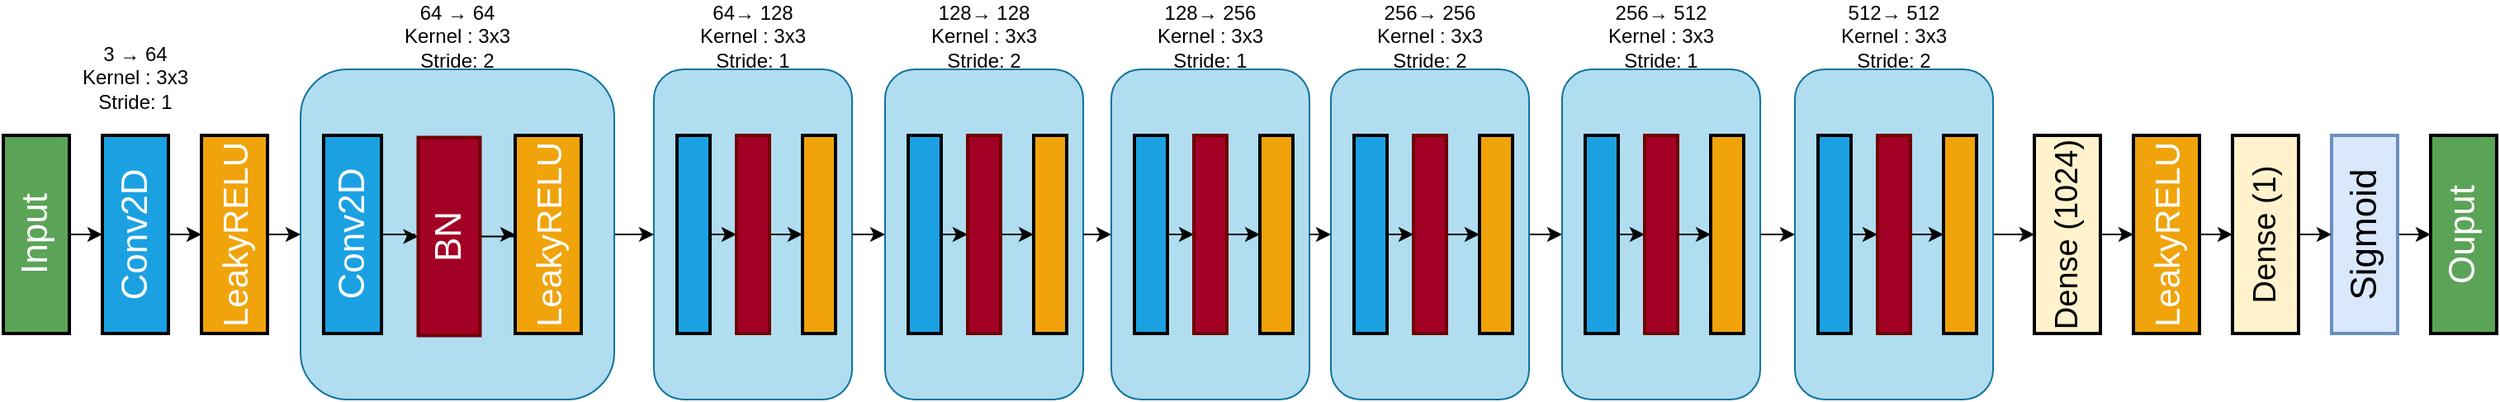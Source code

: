 <mxfile version="27.0.6">
  <diagram name="Page-1" id="ldX45UWWgHhQOTZwwglj">
    <mxGraphModel dx="1728" dy="956" grid="1" gridSize="10" guides="1" tooltips="1" connect="1" arrows="1" fold="1" page="1" pageScale="1" pageWidth="827" pageHeight="1169" math="0" shadow="0">
      <root>
        <mxCell id="0" />
        <mxCell id="1" parent="0" />
        <mxCell id="CX8VXaGz0tjRuIeD6k8V-15" style="edgeStyle=orthogonalEdgeStyle;rounded=0;orthogonalLoop=1;jettySize=auto;html=1;entryX=0.5;entryY=0;entryDx=0;entryDy=0;" edge="1" parent="1" source="7jAFLYlnToqP1OYzs7xx-1" target="7jAFLYlnToqP1OYzs7xx-2">
          <mxGeometry relative="1" as="geometry" />
        </mxCell>
        <mxCell id="7jAFLYlnToqP1OYzs7xx-1" value="&lt;font style=&quot;font-size: 22px; color: light-dark(rgb(255, 255, 255), rgb(237, 237, 237));&quot;&gt;Input&lt;/font&gt;" style="rounded=0;whiteSpace=wrap;html=1;rotation=-90;fillColor=light-dark(#5ba457, #1f2f1e);strokeColor=light-dark(#000000, #446e2c);horizontal=0;textDirection=vertical-rl;strokeWidth=2;" parent="1" vertex="1">
          <mxGeometry x="-20" y="190" width="120" height="40" as="geometry" />
        </mxCell>
        <mxCell id="CX8VXaGz0tjRuIeD6k8V-16" style="edgeStyle=orthogonalEdgeStyle;rounded=0;orthogonalLoop=1;jettySize=auto;html=1;entryX=0.5;entryY=0;entryDx=0;entryDy=0;" edge="1" parent="1" source="7jAFLYlnToqP1OYzs7xx-2" target="7jAFLYlnToqP1OYzs7xx-3">
          <mxGeometry relative="1" as="geometry" />
        </mxCell>
        <mxCell id="7jAFLYlnToqP1OYzs7xx-2" value="&lt;font style=&quot;font-size: 22px;&quot;&gt;Conv2D&lt;/font&gt;" style="rounded=0;whiteSpace=wrap;html=1;rotation=-90;fillColor=#1ba1e2;fontColor=#ffffff;strokeColor=light-dark(#000000, #51afe7);strokeWidth=2;" parent="1" vertex="1">
          <mxGeometry x="40" y="190" width="120" height="40" as="geometry" />
        </mxCell>
        <mxCell id="CX8VXaGz0tjRuIeD6k8V-67" style="edgeStyle=orthogonalEdgeStyle;rounded=0;orthogonalLoop=1;jettySize=auto;html=1;entryX=0;entryY=0.5;entryDx=0;entryDy=0;" edge="1" parent="1" source="7jAFLYlnToqP1OYzs7xx-3" target="CX8VXaGz0tjRuIeD6k8V-1">
          <mxGeometry relative="1" as="geometry" />
        </mxCell>
        <mxCell id="7jAFLYlnToqP1OYzs7xx-3" value="&lt;font style=&quot;font-size: 21px;&quot;&gt;&lt;span style=&quot;color: light-dark(rgb(255, 255, 255), rgb(237, 237, 237));&quot;&gt;LeakyRELU&lt;/span&gt;&lt;/font&gt;" style="rounded=0;whiteSpace=wrap;html=1;rotation=-90;fillColor=#f0a30a;strokeColor=light-dark(#000000, #51afe7);fontColor=#000000;strokeWidth=2;" parent="1" vertex="1">
          <mxGeometry x="100" y="190" width="120" height="40" as="geometry" />
        </mxCell>
        <mxCell id="CX8VXaGz0tjRuIeD6k8V-62" style="edgeStyle=orthogonalEdgeStyle;rounded=0;orthogonalLoop=1;jettySize=auto;html=1;" edge="1" parent="1" source="7jAFLYlnToqP1OYzs7xx-6" target="7jAFLYlnToqP1OYzs7xx-8">
          <mxGeometry relative="1" as="geometry" />
        </mxCell>
        <mxCell id="7jAFLYlnToqP1OYzs7xx-6" value="&lt;font style=&quot;font-size: 22px;&quot;&gt;Sigmoid&lt;/font&gt;" style="rounded=0;whiteSpace=wrap;html=1;rotation=-90;fillColor=#dae8fc;strokeColor=#6c8ebf;strokeWidth=2;" parent="1" vertex="1">
          <mxGeometry x="1390" y="190" width="120" height="40" as="geometry" />
        </mxCell>
        <mxCell id="7jAFLYlnToqP1OYzs7xx-8" value="&lt;div&gt;&lt;font style=&quot;font-size: 22px; color: rgb(255, 255, 255);&quot;&gt;Ouput&lt;/font&gt;&lt;/div&gt;" style="rounded=0;whiteSpace=wrap;html=1;rotation=-90;fillColor=light-dark(#5ba457, #1f2f1e);strokeColor=light-dark(#000000, #446e2c);horizontal=0;textDirection=vertical-rl;strokeWidth=2;" parent="1" vertex="1">
          <mxGeometry x="1450" y="190" width="120" height="40" as="geometry" />
        </mxCell>
        <mxCell id="7jAFLYlnToqP1OYzs7xx-16" value="&lt;div&gt;3 → 64 Kernel : 3x3&lt;/div&gt;&lt;div&gt;Stride: 1&lt;/div&gt;" style="text;html=1;align=center;verticalAlign=middle;whiteSpace=wrap;rounded=0;" parent="1" vertex="1">
          <mxGeometry x="62" y="100" width="76" height="30" as="geometry" />
        </mxCell>
        <mxCell id="CX8VXaGz0tjRuIeD6k8V-61" value="" style="endArrow=classic;html=1;rounded=0;exitX=1;exitY=0.5;exitDx=0;exitDy=0;entryX=0.5;entryY=0;entryDx=0;entryDy=0;" edge="1" parent="1" source="CX8VXaGz0tjRuIeD6k8V-122">
          <mxGeometry width="50" height="50" relative="1" as="geometry">
            <mxPoint x="1210" y="210" as="sourcePoint" />
            <mxPoint x="1250" y="210" as="targetPoint" />
          </mxGeometry>
        </mxCell>
        <mxCell id="CX8VXaGz0tjRuIeD6k8V-75" value="&lt;div&gt;64→ 128 Kernel : 3x3&lt;/div&gt;&lt;div&gt;Stride: 1&lt;/div&gt;" style="text;html=1;align=center;verticalAlign=middle;whiteSpace=wrap;rounded=0;" vertex="1" parent="1">
          <mxGeometry x="436" y="80" width="76" height="20" as="geometry" />
        </mxCell>
        <mxCell id="CX8VXaGz0tjRuIeD6k8V-20" value="&lt;div&gt;64 → 64 Kernel : 3x3&lt;/div&gt;&lt;div&gt;Stride: 2&lt;/div&gt;" style="text;html=1;align=center;verticalAlign=middle;whiteSpace=wrap;rounded=0;" vertex="1" parent="1">
          <mxGeometry x="257" y="80" width="76" height="20" as="geometry" />
        </mxCell>
        <mxCell id="CX8VXaGz0tjRuIeD6k8V-92" value="" style="group" vertex="1" connectable="0" parent="1">
          <mxGeometry x="414" y="110" width="120" height="200" as="geometry" />
        </mxCell>
        <mxCell id="CX8VXaGz0tjRuIeD6k8V-69" value="" style="rounded=1;whiteSpace=wrap;html=1;fillColor=#b1ddf0;strokeColor=#10739e;" vertex="1" parent="CX8VXaGz0tjRuIeD6k8V-92">
          <mxGeometry width="120" height="200" as="geometry" />
        </mxCell>
        <mxCell id="CX8VXaGz0tjRuIeD6k8V-70" style="edgeStyle=orthogonalEdgeStyle;rounded=0;orthogonalLoop=1;jettySize=auto;html=1;" edge="1" parent="CX8VXaGz0tjRuIeD6k8V-92" source="CX8VXaGz0tjRuIeD6k8V-71" target="CX8VXaGz0tjRuIeD6k8V-73">
          <mxGeometry relative="1" as="geometry" />
        </mxCell>
        <mxCell id="CX8VXaGz0tjRuIeD6k8V-71" value="" style="rounded=0;whiteSpace=wrap;html=1;rotation=-90;fillColor=#1ba1e2;fontColor=#ffffff;strokeColor=light-dark(#000000, #51afe7);strokeWidth=2;" vertex="1" parent="CX8VXaGz0tjRuIeD6k8V-92">
          <mxGeometry x="-36" y="90" width="120" height="20" as="geometry" />
        </mxCell>
        <mxCell id="CX8VXaGz0tjRuIeD6k8V-72" style="edgeStyle=orthogonalEdgeStyle;rounded=0;orthogonalLoop=1;jettySize=auto;html=1;" edge="1" parent="CX8VXaGz0tjRuIeD6k8V-92" source="CX8VXaGz0tjRuIeD6k8V-73" target="CX8VXaGz0tjRuIeD6k8V-74">
          <mxGeometry relative="1" as="geometry" />
        </mxCell>
        <mxCell id="CX8VXaGz0tjRuIeD6k8V-73" value="" style="rounded=0;whiteSpace=wrap;html=1;rotation=-90;fillColor=#a20025;strokeColor=#6F0000;strokeWidth=2;fontColor=#ffffff;" vertex="1" parent="CX8VXaGz0tjRuIeD6k8V-92">
          <mxGeometry y="90" width="120" height="20" as="geometry" />
        </mxCell>
        <mxCell id="CX8VXaGz0tjRuIeD6k8V-74" value="" style="rounded=0;whiteSpace=wrap;html=1;rotation=-90;fillColor=#f0a30a;strokeColor=light-dark(#000000, #51afe7);fontColor=#000000;strokeWidth=2;" vertex="1" parent="CX8VXaGz0tjRuIeD6k8V-92">
          <mxGeometry x="40" y="90" width="120" height="20" as="geometry" />
        </mxCell>
        <mxCell id="CX8VXaGz0tjRuIeD6k8V-93" value="" style="group" vertex="1" connectable="0" parent="1">
          <mxGeometry x="554" y="110" width="120" height="200" as="geometry" />
        </mxCell>
        <mxCell id="CX8VXaGz0tjRuIeD6k8V-94" value="" style="rounded=1;whiteSpace=wrap;html=1;fillColor=#b1ddf0;strokeColor=#10739e;" vertex="1" parent="CX8VXaGz0tjRuIeD6k8V-93">
          <mxGeometry width="120" height="200" as="geometry" />
        </mxCell>
        <mxCell id="CX8VXaGz0tjRuIeD6k8V-95" style="edgeStyle=orthogonalEdgeStyle;rounded=0;orthogonalLoop=1;jettySize=auto;html=1;" edge="1" parent="CX8VXaGz0tjRuIeD6k8V-93" source="CX8VXaGz0tjRuIeD6k8V-96" target="CX8VXaGz0tjRuIeD6k8V-98">
          <mxGeometry relative="1" as="geometry" />
        </mxCell>
        <mxCell id="CX8VXaGz0tjRuIeD6k8V-96" value="" style="rounded=0;whiteSpace=wrap;html=1;rotation=-90;fillColor=#1ba1e2;fontColor=#ffffff;strokeColor=light-dark(#000000, #51afe7);strokeWidth=2;" vertex="1" parent="CX8VXaGz0tjRuIeD6k8V-93">
          <mxGeometry x="-36" y="90" width="120" height="20" as="geometry" />
        </mxCell>
        <mxCell id="CX8VXaGz0tjRuIeD6k8V-97" style="edgeStyle=orthogonalEdgeStyle;rounded=0;orthogonalLoop=1;jettySize=auto;html=1;" edge="1" parent="CX8VXaGz0tjRuIeD6k8V-93" source="CX8VXaGz0tjRuIeD6k8V-98" target="CX8VXaGz0tjRuIeD6k8V-99">
          <mxGeometry relative="1" as="geometry" />
        </mxCell>
        <mxCell id="CX8VXaGz0tjRuIeD6k8V-98" value="" style="rounded=0;whiteSpace=wrap;html=1;rotation=-90;fillColor=#a20025;strokeColor=#6F0000;strokeWidth=2;fontColor=#ffffff;" vertex="1" parent="CX8VXaGz0tjRuIeD6k8V-93">
          <mxGeometry y="90" width="120" height="20" as="geometry" />
        </mxCell>
        <mxCell id="CX8VXaGz0tjRuIeD6k8V-99" value="" style="rounded=0;whiteSpace=wrap;html=1;rotation=-90;fillColor=#f0a30a;strokeColor=light-dark(#000000, #51afe7);fontColor=#000000;strokeWidth=2;" vertex="1" parent="CX8VXaGz0tjRuIeD6k8V-93">
          <mxGeometry x="40" y="90" width="120" height="20" as="geometry" />
        </mxCell>
        <mxCell id="CX8VXaGz0tjRuIeD6k8V-100" value="" style="group" vertex="1" connectable="0" parent="1">
          <mxGeometry x="691" y="110" width="120" height="200" as="geometry" />
        </mxCell>
        <mxCell id="CX8VXaGz0tjRuIeD6k8V-101" value="" style="rounded=1;whiteSpace=wrap;html=1;fillColor=#b1ddf0;strokeColor=#10739e;" vertex="1" parent="CX8VXaGz0tjRuIeD6k8V-100">
          <mxGeometry width="120" height="200" as="geometry" />
        </mxCell>
        <mxCell id="CX8VXaGz0tjRuIeD6k8V-102" style="edgeStyle=orthogonalEdgeStyle;rounded=0;orthogonalLoop=1;jettySize=auto;html=1;" edge="1" parent="CX8VXaGz0tjRuIeD6k8V-100" source="CX8VXaGz0tjRuIeD6k8V-103" target="CX8VXaGz0tjRuIeD6k8V-105">
          <mxGeometry relative="1" as="geometry" />
        </mxCell>
        <mxCell id="CX8VXaGz0tjRuIeD6k8V-103" value="" style="rounded=0;whiteSpace=wrap;html=1;rotation=-90;fillColor=#1ba1e2;fontColor=#ffffff;strokeColor=light-dark(#000000, #51afe7);strokeWidth=2;" vertex="1" parent="CX8VXaGz0tjRuIeD6k8V-100">
          <mxGeometry x="-36" y="90" width="120" height="20" as="geometry" />
        </mxCell>
        <mxCell id="CX8VXaGz0tjRuIeD6k8V-104" style="edgeStyle=orthogonalEdgeStyle;rounded=0;orthogonalLoop=1;jettySize=auto;html=1;" edge="1" parent="CX8VXaGz0tjRuIeD6k8V-100" source="CX8VXaGz0tjRuIeD6k8V-105" target="CX8VXaGz0tjRuIeD6k8V-106">
          <mxGeometry relative="1" as="geometry" />
        </mxCell>
        <mxCell id="CX8VXaGz0tjRuIeD6k8V-105" value="" style="rounded=0;whiteSpace=wrap;html=1;rotation=-90;fillColor=#a20025;strokeColor=#6F0000;strokeWidth=2;fontColor=#ffffff;" vertex="1" parent="CX8VXaGz0tjRuIeD6k8V-100">
          <mxGeometry y="90" width="120" height="20" as="geometry" />
        </mxCell>
        <mxCell id="CX8VXaGz0tjRuIeD6k8V-106" value="" style="rounded=0;whiteSpace=wrap;html=1;rotation=-90;fillColor=#f0a30a;strokeColor=light-dark(#000000, #51afe7);fontColor=#000000;strokeWidth=2;" vertex="1" parent="CX8VXaGz0tjRuIeD6k8V-100">
          <mxGeometry x="40" y="90" width="120" height="20" as="geometry" />
        </mxCell>
        <mxCell id="CX8VXaGz0tjRuIeD6k8V-107" value="" style="group" vertex="1" connectable="0" parent="1">
          <mxGeometry x="824" y="110" width="120" height="200" as="geometry" />
        </mxCell>
        <mxCell id="CX8VXaGz0tjRuIeD6k8V-137" style="edgeStyle=orthogonalEdgeStyle;rounded=0;orthogonalLoop=1;jettySize=auto;html=1;exitX=1;exitY=0.5;exitDx=0;exitDy=0;" edge="1" parent="CX8VXaGz0tjRuIeD6k8V-107" source="CX8VXaGz0tjRuIeD6k8V-108">
          <mxGeometry relative="1" as="geometry">
            <mxPoint x="140.0" y="99.882" as="targetPoint" />
          </mxGeometry>
        </mxCell>
        <mxCell id="CX8VXaGz0tjRuIeD6k8V-108" value="" style="rounded=1;whiteSpace=wrap;html=1;fillColor=#b1ddf0;strokeColor=#10739e;" vertex="1" parent="CX8VXaGz0tjRuIeD6k8V-107">
          <mxGeometry width="120" height="200" as="geometry" />
        </mxCell>
        <mxCell id="CX8VXaGz0tjRuIeD6k8V-109" style="edgeStyle=orthogonalEdgeStyle;rounded=0;orthogonalLoop=1;jettySize=auto;html=1;" edge="1" parent="CX8VXaGz0tjRuIeD6k8V-107" source="CX8VXaGz0tjRuIeD6k8V-110" target="CX8VXaGz0tjRuIeD6k8V-112">
          <mxGeometry relative="1" as="geometry" />
        </mxCell>
        <mxCell id="CX8VXaGz0tjRuIeD6k8V-110" value="" style="rounded=0;whiteSpace=wrap;html=1;rotation=-90;fillColor=#1ba1e2;fontColor=#ffffff;strokeColor=light-dark(#000000, #51afe7);strokeWidth=2;" vertex="1" parent="CX8VXaGz0tjRuIeD6k8V-107">
          <mxGeometry x="-36" y="90" width="120" height="20" as="geometry" />
        </mxCell>
        <mxCell id="CX8VXaGz0tjRuIeD6k8V-111" style="edgeStyle=orthogonalEdgeStyle;rounded=0;orthogonalLoop=1;jettySize=auto;html=1;" edge="1" parent="CX8VXaGz0tjRuIeD6k8V-107" source="CX8VXaGz0tjRuIeD6k8V-112" target="CX8VXaGz0tjRuIeD6k8V-113">
          <mxGeometry relative="1" as="geometry" />
        </mxCell>
        <mxCell id="CX8VXaGz0tjRuIeD6k8V-112" value="" style="rounded=0;whiteSpace=wrap;html=1;rotation=-90;fillColor=#a20025;strokeColor=#6F0000;strokeWidth=2;fontColor=#ffffff;" vertex="1" parent="CX8VXaGz0tjRuIeD6k8V-107">
          <mxGeometry y="90" width="120" height="20" as="geometry" />
        </mxCell>
        <mxCell id="CX8VXaGz0tjRuIeD6k8V-113" value="" style="rounded=0;whiteSpace=wrap;html=1;rotation=-90;fillColor=#f0a30a;strokeColor=light-dark(#000000, #51afe7);fontColor=#000000;strokeWidth=2;" vertex="1" parent="CX8VXaGz0tjRuIeD6k8V-107">
          <mxGeometry x="40" y="90" width="120" height="20" as="geometry" />
        </mxCell>
        <mxCell id="CX8VXaGz0tjRuIeD6k8V-114" value="" style="group" vertex="1" connectable="0" parent="1">
          <mxGeometry x="964" y="110" width="120" height="200" as="geometry" />
        </mxCell>
        <mxCell id="CX8VXaGz0tjRuIeD6k8V-115" value="" style="rounded=1;whiteSpace=wrap;html=1;fillColor=#b1ddf0;strokeColor=#10739e;" vertex="1" parent="CX8VXaGz0tjRuIeD6k8V-114">
          <mxGeometry width="120" height="200" as="geometry" />
        </mxCell>
        <mxCell id="CX8VXaGz0tjRuIeD6k8V-116" style="edgeStyle=orthogonalEdgeStyle;rounded=0;orthogonalLoop=1;jettySize=auto;html=1;" edge="1" parent="CX8VXaGz0tjRuIeD6k8V-114" source="CX8VXaGz0tjRuIeD6k8V-117" target="CX8VXaGz0tjRuIeD6k8V-119">
          <mxGeometry relative="1" as="geometry" />
        </mxCell>
        <mxCell id="CX8VXaGz0tjRuIeD6k8V-117" value="" style="rounded=0;whiteSpace=wrap;html=1;rotation=-90;fillColor=#1ba1e2;fontColor=#ffffff;strokeColor=light-dark(#000000, #51afe7);strokeWidth=2;" vertex="1" parent="CX8VXaGz0tjRuIeD6k8V-114">
          <mxGeometry x="-36" y="90" width="120" height="20" as="geometry" />
        </mxCell>
        <mxCell id="CX8VXaGz0tjRuIeD6k8V-118" style="edgeStyle=orthogonalEdgeStyle;rounded=0;orthogonalLoop=1;jettySize=auto;html=1;" edge="1" parent="CX8VXaGz0tjRuIeD6k8V-114" source="CX8VXaGz0tjRuIeD6k8V-119" target="CX8VXaGz0tjRuIeD6k8V-120">
          <mxGeometry relative="1" as="geometry" />
        </mxCell>
        <mxCell id="CX8VXaGz0tjRuIeD6k8V-119" value="" style="rounded=0;whiteSpace=wrap;html=1;rotation=-90;fillColor=#a20025;strokeColor=#6F0000;strokeWidth=2;fontColor=#ffffff;" vertex="1" parent="CX8VXaGz0tjRuIeD6k8V-114">
          <mxGeometry y="90" width="120" height="20" as="geometry" />
        </mxCell>
        <mxCell id="CX8VXaGz0tjRuIeD6k8V-120" value="" style="rounded=0;whiteSpace=wrap;html=1;rotation=-90;fillColor=#f0a30a;strokeColor=light-dark(#000000, #51afe7);fontColor=#000000;strokeWidth=2;" vertex="1" parent="CX8VXaGz0tjRuIeD6k8V-114">
          <mxGeometry x="40" y="90" width="120" height="20" as="geometry" />
        </mxCell>
        <mxCell id="CX8VXaGz0tjRuIeD6k8V-121" value="" style="group" vertex="1" connectable="0" parent="1">
          <mxGeometry x="1105" y="110" width="120" height="200" as="geometry" />
        </mxCell>
        <mxCell id="CX8VXaGz0tjRuIeD6k8V-122" value="" style="rounded=1;whiteSpace=wrap;html=1;fillColor=#b1ddf0;strokeColor=#10739e;" vertex="1" parent="CX8VXaGz0tjRuIeD6k8V-121">
          <mxGeometry width="120" height="200" as="geometry" />
        </mxCell>
        <mxCell id="CX8VXaGz0tjRuIeD6k8V-123" style="edgeStyle=orthogonalEdgeStyle;rounded=0;orthogonalLoop=1;jettySize=auto;html=1;" edge="1" parent="CX8VXaGz0tjRuIeD6k8V-121" source="CX8VXaGz0tjRuIeD6k8V-124" target="CX8VXaGz0tjRuIeD6k8V-126">
          <mxGeometry relative="1" as="geometry" />
        </mxCell>
        <mxCell id="CX8VXaGz0tjRuIeD6k8V-124" value="" style="rounded=0;whiteSpace=wrap;html=1;rotation=-90;fillColor=#1ba1e2;fontColor=#ffffff;strokeColor=light-dark(#000000, #51afe7);strokeWidth=2;" vertex="1" parent="CX8VXaGz0tjRuIeD6k8V-121">
          <mxGeometry x="-36" y="90" width="120" height="20" as="geometry" />
        </mxCell>
        <mxCell id="CX8VXaGz0tjRuIeD6k8V-125" style="edgeStyle=orthogonalEdgeStyle;rounded=0;orthogonalLoop=1;jettySize=auto;html=1;" edge="1" parent="CX8VXaGz0tjRuIeD6k8V-121" source="CX8VXaGz0tjRuIeD6k8V-126" target="CX8VXaGz0tjRuIeD6k8V-127">
          <mxGeometry relative="1" as="geometry" />
        </mxCell>
        <mxCell id="CX8VXaGz0tjRuIeD6k8V-126" value="" style="rounded=0;whiteSpace=wrap;html=1;rotation=-90;fillColor=#a20025;strokeColor=#6F0000;strokeWidth=2;fontColor=#ffffff;" vertex="1" parent="CX8VXaGz0tjRuIeD6k8V-121">
          <mxGeometry y="90" width="120" height="20" as="geometry" />
        </mxCell>
        <mxCell id="CX8VXaGz0tjRuIeD6k8V-127" value="" style="rounded=0;whiteSpace=wrap;html=1;rotation=-90;fillColor=#f0a30a;strokeColor=light-dark(#000000, #51afe7);fontColor=#000000;strokeWidth=2;" vertex="1" parent="CX8VXaGz0tjRuIeD6k8V-121">
          <mxGeometry x="40" y="90" width="120" height="20" as="geometry" />
        </mxCell>
        <mxCell id="CX8VXaGz0tjRuIeD6k8V-128" value="&lt;div&gt;128→ 128 Kernel : 3x3&lt;/div&gt;&lt;div&gt;Stride: 2&lt;/div&gt;" style="text;html=1;align=center;verticalAlign=middle;whiteSpace=wrap;rounded=0;" vertex="1" parent="1">
          <mxGeometry x="576" y="80" width="76" height="20" as="geometry" />
        </mxCell>
        <mxCell id="CX8VXaGz0tjRuIeD6k8V-129" value="&lt;div&gt;128→ 256 Kernel : 3x3&lt;/div&gt;&lt;div&gt;Stride: 1&lt;/div&gt;" style="text;html=1;align=center;verticalAlign=middle;whiteSpace=wrap;rounded=0;" vertex="1" parent="1">
          <mxGeometry x="713" y="80" width="76" height="20" as="geometry" />
        </mxCell>
        <mxCell id="CX8VXaGz0tjRuIeD6k8V-130" value="&lt;div&gt;256→ 256 Kernel : 3x3&lt;/div&gt;&lt;div&gt;Stride: 2&lt;/div&gt;" style="text;html=1;align=center;verticalAlign=middle;whiteSpace=wrap;rounded=0;" vertex="1" parent="1">
          <mxGeometry x="846" y="80" width="76" height="20" as="geometry" />
        </mxCell>
        <mxCell id="CX8VXaGz0tjRuIeD6k8V-131" value="&lt;div&gt;256→ 512 Kernel : 3x3&lt;/div&gt;&lt;div&gt;Stride: 1&lt;/div&gt;" style="text;html=1;align=center;verticalAlign=middle;whiteSpace=wrap;rounded=0;" vertex="1" parent="1">
          <mxGeometry x="986" y="80" width="76" height="20" as="geometry" />
        </mxCell>
        <mxCell id="CX8VXaGz0tjRuIeD6k8V-132" value="&lt;div&gt;512→ 512 Kernel : 3x3&lt;/div&gt;&lt;div&gt;Stride: 2&lt;/div&gt;" style="text;html=1;align=center;verticalAlign=middle;whiteSpace=wrap;rounded=0;" vertex="1" parent="1">
          <mxGeometry x="1127" y="80" width="76" height="20" as="geometry" />
        </mxCell>
        <mxCell id="CX8VXaGz0tjRuIeD6k8V-133" value="" style="endArrow=classic;html=1;rounded=0;exitX=1;exitY=0.5;exitDx=0;exitDy=0;entryX=0;entryY=0.5;entryDx=0;entryDy=0;" edge="1" parent="1" source="CX8VXaGz0tjRuIeD6k8V-1" target="CX8VXaGz0tjRuIeD6k8V-69">
          <mxGeometry width="50" height="50" relative="1" as="geometry">
            <mxPoint x="550" y="430" as="sourcePoint" />
            <mxPoint x="600" y="380" as="targetPoint" />
          </mxGeometry>
        </mxCell>
        <mxCell id="CX8VXaGz0tjRuIeD6k8V-134" style="edgeStyle=orthogonalEdgeStyle;rounded=0;orthogonalLoop=1;jettySize=auto;html=1;exitX=1;exitY=0.5;exitDx=0;exitDy=0;entryX=0;entryY=0.5;entryDx=0;entryDy=0;" edge="1" parent="1" source="CX8VXaGz0tjRuIeD6k8V-69" target="CX8VXaGz0tjRuIeD6k8V-94">
          <mxGeometry relative="1" as="geometry" />
        </mxCell>
        <mxCell id="CX8VXaGz0tjRuIeD6k8V-135" style="edgeStyle=orthogonalEdgeStyle;rounded=0;orthogonalLoop=1;jettySize=auto;html=1;exitX=1;exitY=0.5;exitDx=0;exitDy=0;entryX=0;entryY=0.5;entryDx=0;entryDy=0;" edge="1" parent="1" source="CX8VXaGz0tjRuIeD6k8V-94" target="CX8VXaGz0tjRuIeD6k8V-101">
          <mxGeometry relative="1" as="geometry" />
        </mxCell>
        <mxCell id="CX8VXaGz0tjRuIeD6k8V-136" style="edgeStyle=orthogonalEdgeStyle;rounded=0;orthogonalLoop=1;jettySize=auto;html=1;exitX=1;exitY=0.5;exitDx=0;exitDy=0;entryX=0;entryY=0.5;entryDx=0;entryDy=0;" edge="1" parent="1" source="CX8VXaGz0tjRuIeD6k8V-101" target="CX8VXaGz0tjRuIeD6k8V-108">
          <mxGeometry relative="1" as="geometry" />
        </mxCell>
        <mxCell id="CX8VXaGz0tjRuIeD6k8V-138" style="edgeStyle=orthogonalEdgeStyle;rounded=0;orthogonalLoop=1;jettySize=auto;html=1;exitX=1;exitY=0.5;exitDx=0;exitDy=0;entryX=0;entryY=0.5;entryDx=0;entryDy=0;" edge="1" parent="1" source="CX8VXaGz0tjRuIeD6k8V-115" target="CX8VXaGz0tjRuIeD6k8V-122">
          <mxGeometry relative="1" as="geometry" />
        </mxCell>
        <mxCell id="CX8VXaGz0tjRuIeD6k8V-139" value="" style="group" vertex="1" connectable="0" parent="1">
          <mxGeometry x="200" y="110" width="190" height="200" as="geometry" />
        </mxCell>
        <mxCell id="CX8VXaGz0tjRuIeD6k8V-1" value="" style="rounded=1;whiteSpace=wrap;html=1;fillColor=#b1ddf0;strokeColor=#10739e;" vertex="1" parent="CX8VXaGz0tjRuIeD6k8V-139">
          <mxGeometry width="190" height="200" as="geometry" />
        </mxCell>
        <mxCell id="CX8VXaGz0tjRuIeD6k8V-8" style="edgeStyle=orthogonalEdgeStyle;rounded=0;orthogonalLoop=1;jettySize=auto;html=1;" edge="1" parent="CX8VXaGz0tjRuIeD6k8V-139" source="7jAFLYlnToqP1OYzs7xx-4" target="CX8VXaGz0tjRuIeD6k8V-2">
          <mxGeometry relative="1" as="geometry" />
        </mxCell>
        <mxCell id="7jAFLYlnToqP1OYzs7xx-4" value="&lt;font style=&quot;font-size: 22px;&quot;&gt;Conv2D&lt;/font&gt;" style="rounded=0;whiteSpace=wrap;html=1;rotation=-90;fillColor=#1ba1e2;fontColor=#ffffff;strokeColor=light-dark(#000000, #51afe7);strokeWidth=2;" parent="CX8VXaGz0tjRuIeD6k8V-139" vertex="1">
          <mxGeometry x="-28.5" y="82.5" width="120" height="35" as="geometry" />
        </mxCell>
        <mxCell id="CX8VXaGz0tjRuIeD6k8V-9" style="edgeStyle=orthogonalEdgeStyle;rounded=0;orthogonalLoop=1;jettySize=auto;html=1;" edge="1" parent="CX8VXaGz0tjRuIeD6k8V-139" source="CX8VXaGz0tjRuIeD6k8V-2" target="CX8VXaGz0tjRuIeD6k8V-3">
          <mxGeometry relative="1" as="geometry" />
        </mxCell>
        <mxCell id="CX8VXaGz0tjRuIeD6k8V-2" value="&lt;font style=&quot;font-size: 22px;&quot;&gt;BN&lt;/font&gt;" style="rounded=0;whiteSpace=wrap;html=1;rotation=-90;fillColor=#a20025;strokeColor=#6F0000;strokeWidth=2;fontColor=#ffffff;" vertex="1" parent="CX8VXaGz0tjRuIeD6k8V-139">
          <mxGeometry x="30" y="82.5" width="120" height="37.5" as="geometry" />
        </mxCell>
        <mxCell id="CX8VXaGz0tjRuIeD6k8V-3" value="&lt;font style=&quot;font-size: 21px;&quot;&gt;&lt;span style=&quot;color: light-dark(rgb(255, 255, 255), rgb(237, 237, 237));&quot;&gt;LeakyRELU&lt;/span&gt;&lt;/font&gt;" style="rounded=0;whiteSpace=wrap;html=1;rotation=-90;fillColor=#f0a30a;strokeColor=light-dark(#000000, #51afe7);fontColor=#000000;strokeWidth=2;" vertex="1" parent="CX8VXaGz0tjRuIeD6k8V-139">
          <mxGeometry x="90" y="80" width="120" height="40" as="geometry" />
        </mxCell>
        <mxCell id="CX8VXaGz0tjRuIeD6k8V-142" style="edgeStyle=orthogonalEdgeStyle;rounded=0;orthogonalLoop=1;jettySize=auto;html=1;exitX=0.5;exitY=1;exitDx=0;exitDy=0;entryX=0.5;entryY=0;entryDx=0;entryDy=0;" edge="1" parent="1" source="CX8VXaGz0tjRuIeD6k8V-140" target="CX8VXaGz0tjRuIeD6k8V-141">
          <mxGeometry relative="1" as="geometry" />
        </mxCell>
        <mxCell id="CX8VXaGz0tjRuIeD6k8V-144" style="edgeStyle=orthogonalEdgeStyle;rounded=0;orthogonalLoop=1;jettySize=auto;html=1;exitX=0.5;exitY=1;exitDx=0;exitDy=0;entryX=0.5;entryY=0;entryDx=0;entryDy=0;" edge="1" parent="1" source="CX8VXaGz0tjRuIeD6k8V-143" target="7jAFLYlnToqP1OYzs7xx-6">
          <mxGeometry relative="1" as="geometry" />
        </mxCell>
        <mxCell id="CX8VXaGz0tjRuIeD6k8V-140" value="&lt;div&gt;&lt;font style=&quot;font-size: 19px;&quot;&gt;Dense (1024)&lt;/font&gt;&lt;/div&gt;" style="rounded=0;whiteSpace=wrap;html=1;rotation=-90;fillColor=#fff2cc;strokeColor=light-dark(#000000, #6d5100);strokeWidth=2;" vertex="1" parent="1">
          <mxGeometry x="1210" y="190" width="120" height="40" as="geometry" />
        </mxCell>
        <mxCell id="CX8VXaGz0tjRuIeD6k8V-145" style="edgeStyle=orthogonalEdgeStyle;rounded=0;orthogonalLoop=1;jettySize=auto;html=1;entryX=0.5;entryY=0;entryDx=0;entryDy=0;" edge="1" parent="1" source="CX8VXaGz0tjRuIeD6k8V-141" target="CX8VXaGz0tjRuIeD6k8V-143">
          <mxGeometry relative="1" as="geometry" />
        </mxCell>
        <mxCell id="CX8VXaGz0tjRuIeD6k8V-141" value="&lt;font style=&quot;font-size: 21px;&quot;&gt;&lt;span style=&quot;color: light-dark(rgb(255, 255, 255), rgb(237, 237, 237));&quot;&gt;LeakyRELU&lt;/span&gt;&lt;/font&gt;" style="rounded=0;whiteSpace=wrap;html=1;rotation=-90;fillColor=#f0a30a;strokeColor=light-dark(#000000, #51afe7);fontColor=#000000;strokeWidth=2;" vertex="1" parent="1">
          <mxGeometry x="1270" y="190" width="120" height="40" as="geometry" />
        </mxCell>
        <mxCell id="CX8VXaGz0tjRuIeD6k8V-143" value="&lt;div&gt;&lt;font style=&quot;font-size: 19px;&quot;&gt;Dense (1)&lt;/font&gt;&lt;/div&gt;" style="rounded=0;whiteSpace=wrap;html=1;rotation=-90;fillColor=#fff2cc;strokeColor=light-dark(#000000, #6d5100);strokeWidth=2;" vertex="1" parent="1">
          <mxGeometry x="1330" y="190" width="120" height="40" as="geometry" />
        </mxCell>
      </root>
    </mxGraphModel>
  </diagram>
</mxfile>
